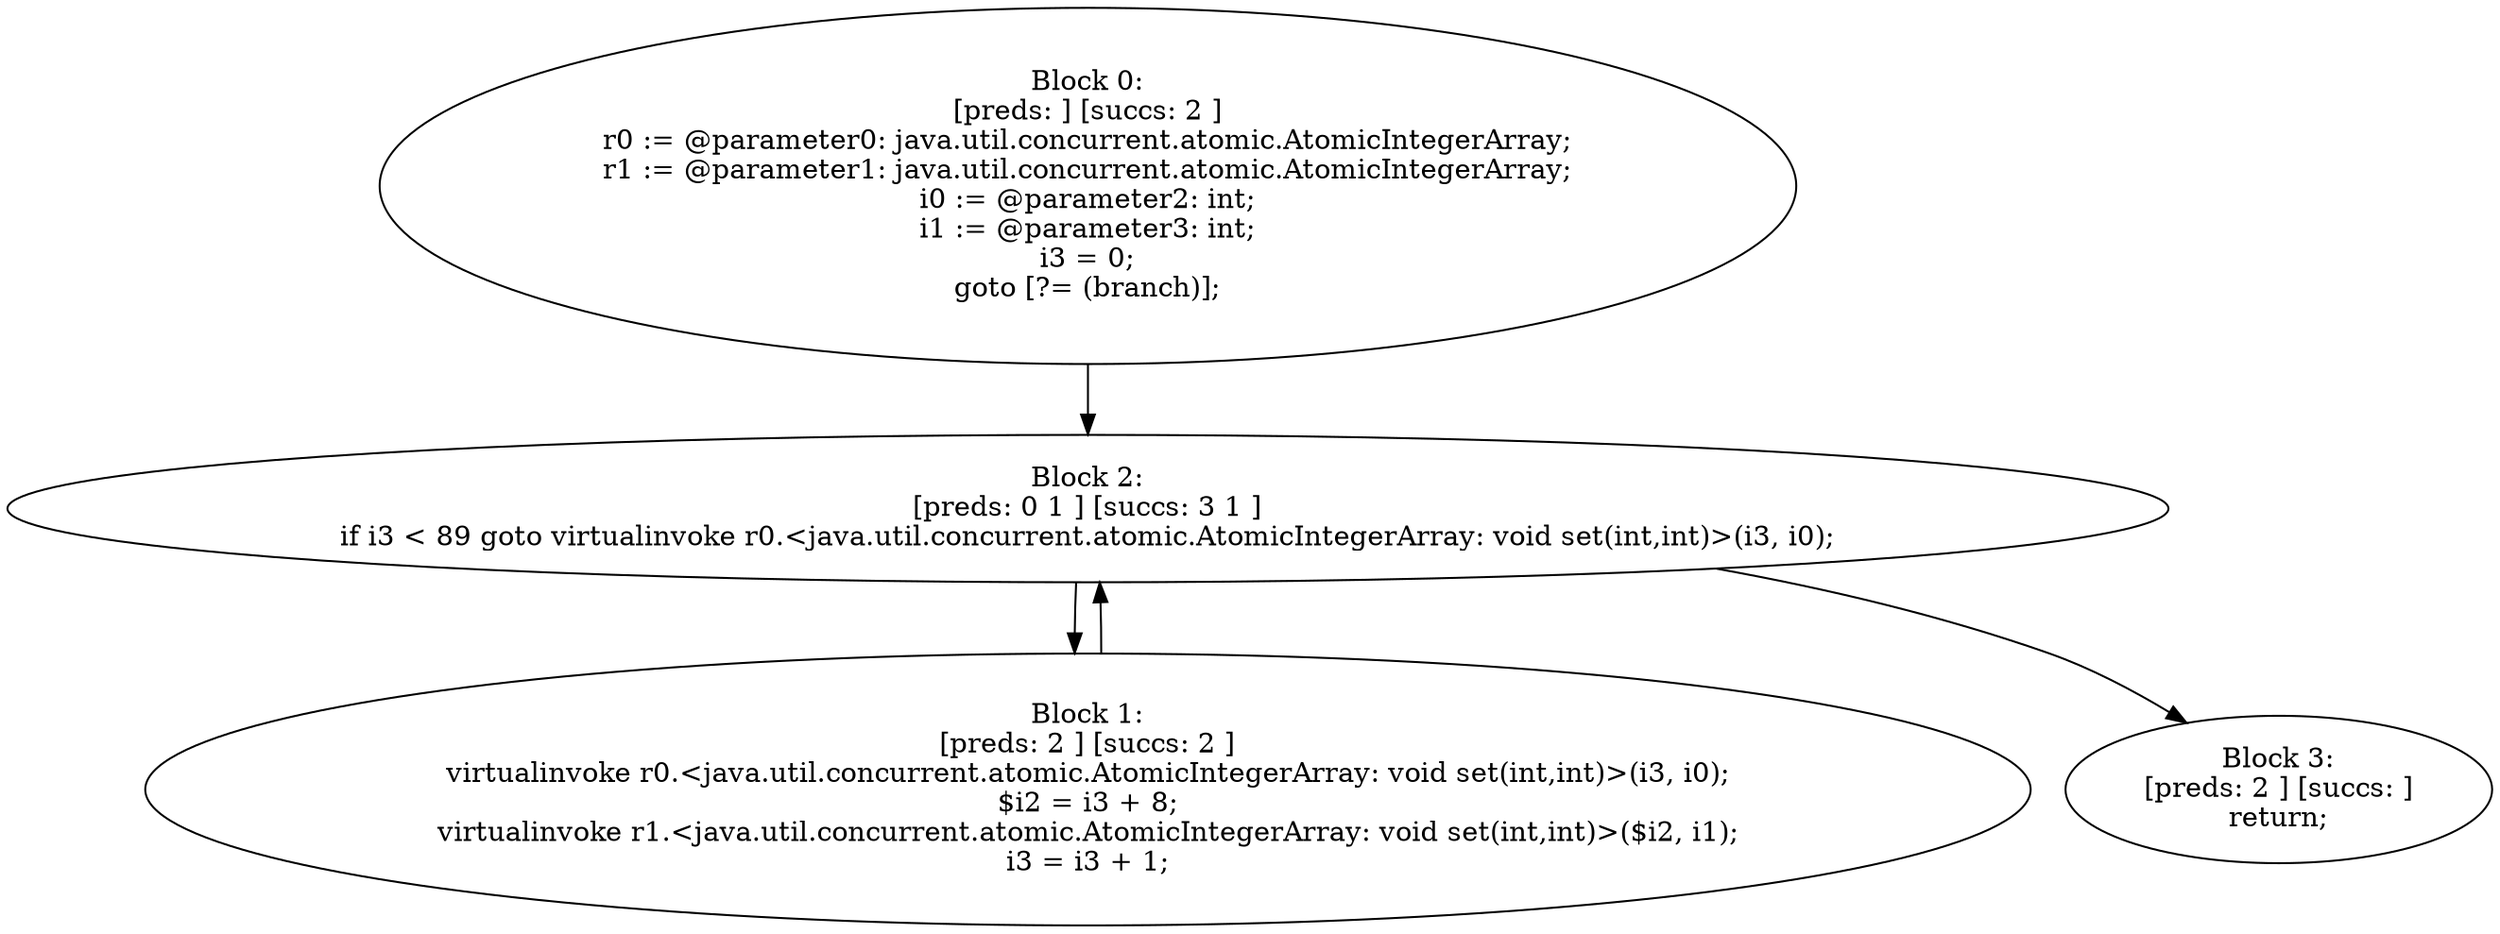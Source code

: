 digraph "unitGraph" {
    "Block 0:
[preds: ] [succs: 2 ]
r0 := @parameter0: java.util.concurrent.atomic.AtomicIntegerArray;
r1 := @parameter1: java.util.concurrent.atomic.AtomicIntegerArray;
i0 := @parameter2: int;
i1 := @parameter3: int;
i3 = 0;
goto [?= (branch)];
"
    "Block 1:
[preds: 2 ] [succs: 2 ]
virtualinvoke r0.<java.util.concurrent.atomic.AtomicIntegerArray: void set(int,int)>(i3, i0);
$i2 = i3 + 8;
virtualinvoke r1.<java.util.concurrent.atomic.AtomicIntegerArray: void set(int,int)>($i2, i1);
i3 = i3 + 1;
"
    "Block 2:
[preds: 0 1 ] [succs: 3 1 ]
if i3 < 89 goto virtualinvoke r0.<java.util.concurrent.atomic.AtomicIntegerArray: void set(int,int)>(i3, i0);
"
    "Block 3:
[preds: 2 ] [succs: ]
return;
"
    "Block 0:
[preds: ] [succs: 2 ]
r0 := @parameter0: java.util.concurrent.atomic.AtomicIntegerArray;
r1 := @parameter1: java.util.concurrent.atomic.AtomicIntegerArray;
i0 := @parameter2: int;
i1 := @parameter3: int;
i3 = 0;
goto [?= (branch)];
"->"Block 2:
[preds: 0 1 ] [succs: 3 1 ]
if i3 < 89 goto virtualinvoke r0.<java.util.concurrent.atomic.AtomicIntegerArray: void set(int,int)>(i3, i0);
";
    "Block 1:
[preds: 2 ] [succs: 2 ]
virtualinvoke r0.<java.util.concurrent.atomic.AtomicIntegerArray: void set(int,int)>(i3, i0);
$i2 = i3 + 8;
virtualinvoke r1.<java.util.concurrent.atomic.AtomicIntegerArray: void set(int,int)>($i2, i1);
i3 = i3 + 1;
"->"Block 2:
[preds: 0 1 ] [succs: 3 1 ]
if i3 < 89 goto virtualinvoke r0.<java.util.concurrent.atomic.AtomicIntegerArray: void set(int,int)>(i3, i0);
";
    "Block 2:
[preds: 0 1 ] [succs: 3 1 ]
if i3 < 89 goto virtualinvoke r0.<java.util.concurrent.atomic.AtomicIntegerArray: void set(int,int)>(i3, i0);
"->"Block 3:
[preds: 2 ] [succs: ]
return;
";
    "Block 2:
[preds: 0 1 ] [succs: 3 1 ]
if i3 < 89 goto virtualinvoke r0.<java.util.concurrent.atomic.AtomicIntegerArray: void set(int,int)>(i3, i0);
"->"Block 1:
[preds: 2 ] [succs: 2 ]
virtualinvoke r0.<java.util.concurrent.atomic.AtomicIntegerArray: void set(int,int)>(i3, i0);
$i2 = i3 + 8;
virtualinvoke r1.<java.util.concurrent.atomic.AtomicIntegerArray: void set(int,int)>($i2, i1);
i3 = i3 + 1;
";
}
